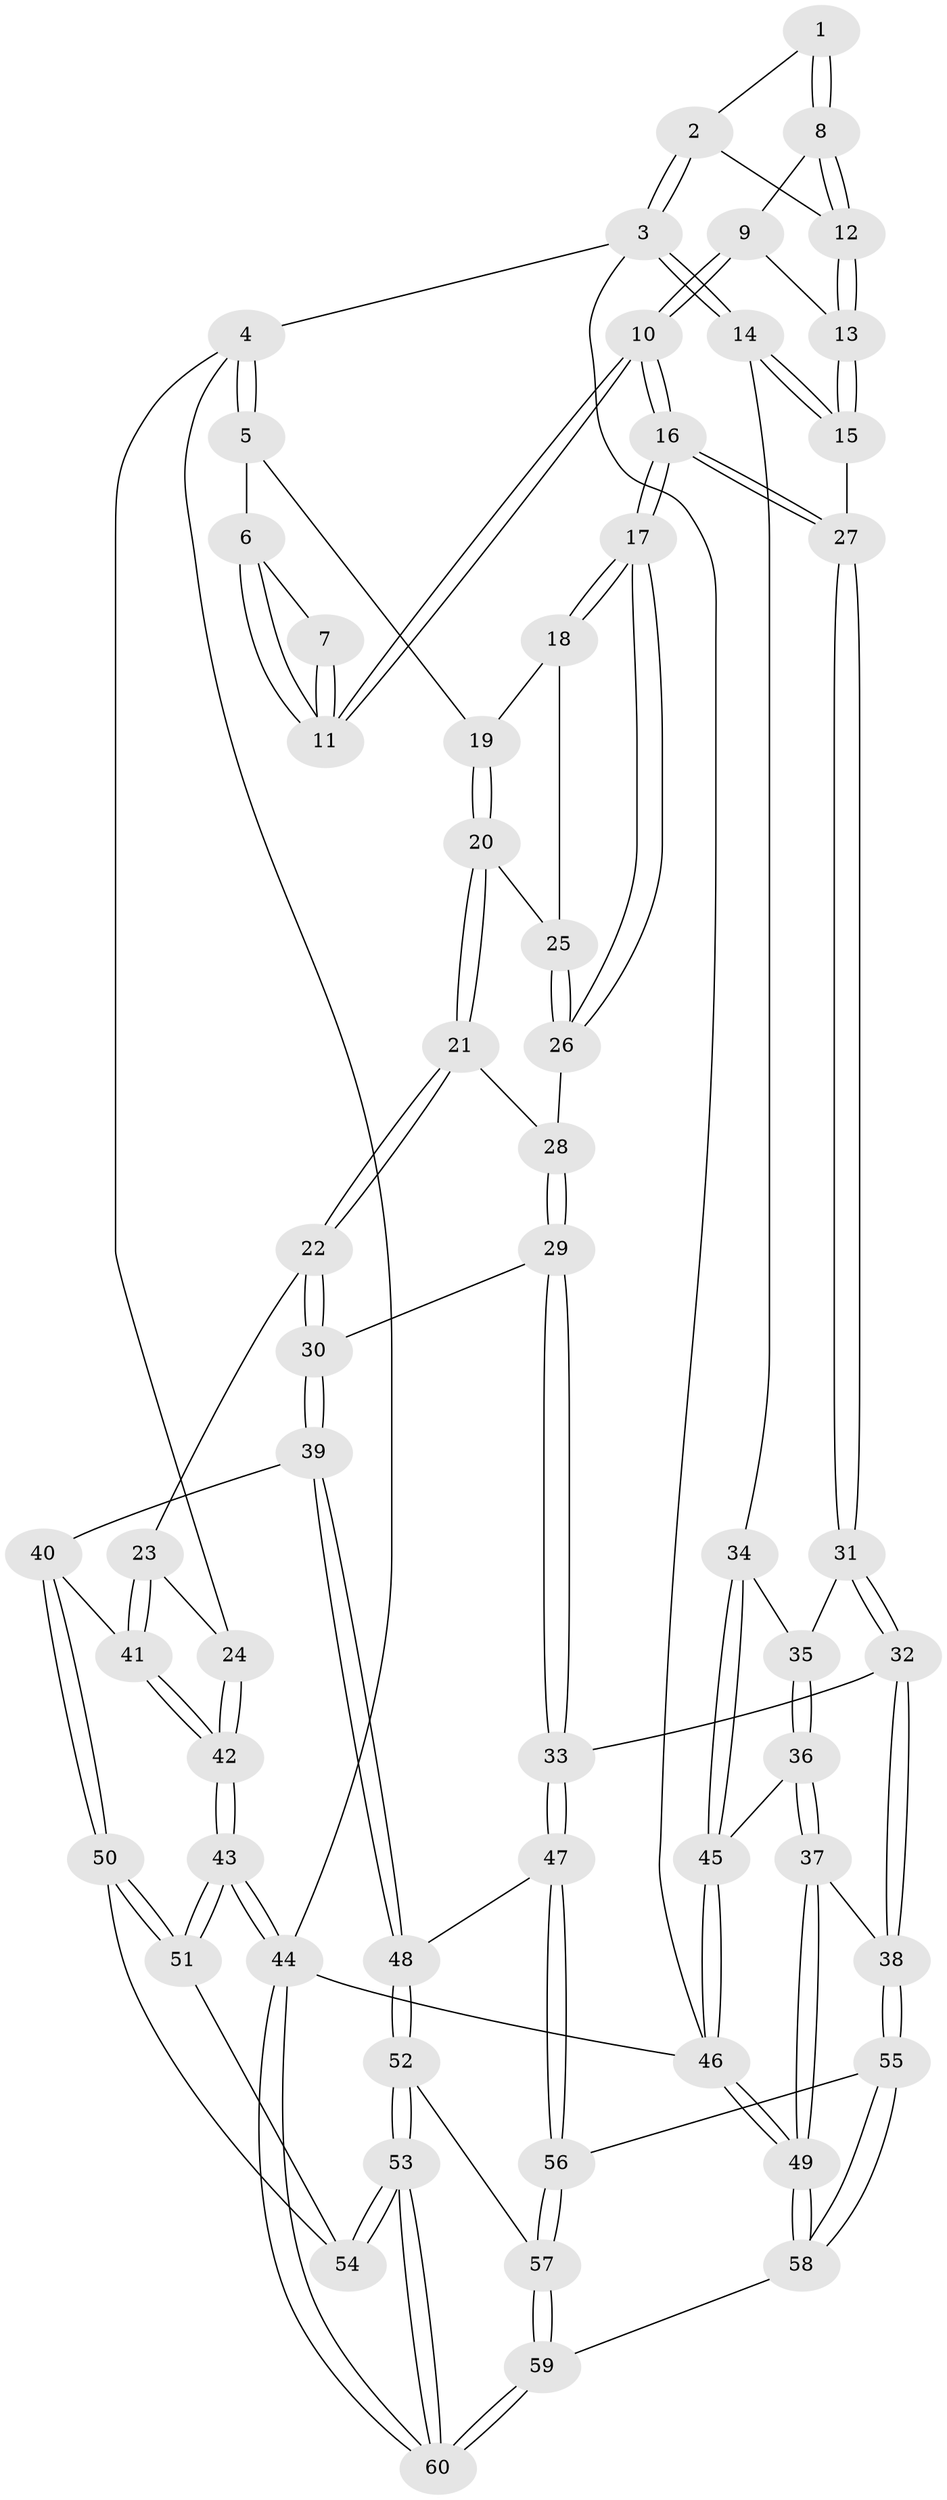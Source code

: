 // coarse degree distribution, {6: 0.125, 5: 0.3333333333333333, 2: 0.08333333333333333, 4: 0.2916666666666667, 3: 0.125, 7: 0.041666666666666664}
// Generated by graph-tools (version 1.1) at 2025/21/03/04/25 18:21:21]
// undirected, 60 vertices, 147 edges
graph export_dot {
graph [start="1"]
  node [color=gray90,style=filled];
  1 [pos="+0.7805764039812962+0"];
  2 [pos="+1+0"];
  3 [pos="+1+0"];
  4 [pos="+0+0"];
  5 [pos="+0.18444054679975078+0"];
  6 [pos="+0.21692400461033912+0"];
  7 [pos="+0.6870283291479065+0"];
  8 [pos="+0.7517542236457355+0.028195175707948057"];
  9 [pos="+0.7230838487261746+0.10799380643404868"];
  10 [pos="+0.5891963742516884+0.2403689264679275"];
  11 [pos="+0.5605586884285532+0.19684910204334496"];
  12 [pos="+0.9088277135831262+0.1353695990924288"];
  13 [pos="+0.9108127791346325+0.21564351407726562"];
  14 [pos="+1+0.37757674448405076"];
  15 [pos="+0.922551720870831+0.24449005687366498"];
  16 [pos="+0.5923006976776132+0.340617334268689"];
  17 [pos="+0.5681107543676112+0.34827895303724116"];
  18 [pos="+0.3314420805332532+0.22522377119813192"];
  19 [pos="+0.29389895529883414+0.18185873145999001"];
  20 [pos="+0.24708274739552652+0.33664294461748406"];
  21 [pos="+0.22656968120751744+0.36509928874289893"];
  22 [pos="+0.13863173614016266+0.4060746714452048"];
  23 [pos="+0+0.3264430523916132"];
  24 [pos="+0+0.2846033495982266"];
  25 [pos="+0.3275943956086687+0.30125709439209275"];
  26 [pos="+0.48425317633695036+0.3945593976166986"];
  27 [pos="+0.5957557004066005+0.34321235957027646"];
  28 [pos="+0.4685166842871953+0.40666623775086685"];
  29 [pos="+0.3635564459630513+0.5621992175148318"];
  30 [pos="+0.25588701350134174+0.5720979043149043"];
  31 [pos="+0.6017325223578904+0.352922766132686"];
  32 [pos="+0.6379733083054818+0.6969884454594624"];
  33 [pos="+0.49720566999184024+0.7312666489408989"];
  34 [pos="+1+0.4165446007738235"];
  35 [pos="+0.7940743906413117+0.45519515828388124"];
  36 [pos="+0.7996600825203691+0.6304790468442699"];
  37 [pos="+0.7086987196469122+0.7288344262552028"];
  38 [pos="+0.6962540158901891+0.7244475999544512"];
  39 [pos="+0.19317698233372668+0.6844078506549964"];
  40 [pos="+0.17565021049212934+0.6995750616559259"];
  41 [pos="+0.15373970119473473+0.6925116700988042"];
  42 [pos="+0+0.6333442991859539"];
  43 [pos="+0+0.8315204532433408"];
  44 [pos="+0+1"];
  45 [pos="+1+0.5370855699265255"];
  46 [pos="+1+1"];
  47 [pos="+0.4765660721352982+0.7607243565927486"];
  48 [pos="+0.3638178273165825+0.7705975360856908"];
  49 [pos="+1+1"];
  50 [pos="+0.17036729282066135+0.7481184241234592"];
  51 [pos="+0+0.8191157213028288"];
  52 [pos="+0.2244714834904791+0.9063289770595891"];
  53 [pos="+0.1974035693420612+0.910967944125955"];
  54 [pos="+0.1748395779290997+0.8375522847489326"];
  55 [pos="+0.5761278590916425+0.9210214380163778"];
  56 [pos="+0.47147333565136285+0.7994344879501631"];
  57 [pos="+0.41768062247934673+0.9313851652512931"];
  58 [pos="+0.6599723219511202+1"];
  59 [pos="+0.5189090764715875+1"];
  60 [pos="+0+1"];
  1 -- 2;
  1 -- 8;
  1 -- 8;
  2 -- 3;
  2 -- 3;
  2 -- 12;
  3 -- 4;
  3 -- 14;
  3 -- 14;
  3 -- 46;
  4 -- 5;
  4 -- 5;
  4 -- 24;
  4 -- 44;
  5 -- 6;
  5 -- 19;
  6 -- 7;
  6 -- 11;
  6 -- 11;
  7 -- 11;
  7 -- 11;
  8 -- 9;
  8 -- 12;
  8 -- 12;
  9 -- 10;
  9 -- 10;
  9 -- 13;
  10 -- 11;
  10 -- 11;
  10 -- 16;
  10 -- 16;
  12 -- 13;
  12 -- 13;
  13 -- 15;
  13 -- 15;
  14 -- 15;
  14 -- 15;
  14 -- 34;
  15 -- 27;
  16 -- 17;
  16 -- 17;
  16 -- 27;
  16 -- 27;
  17 -- 18;
  17 -- 18;
  17 -- 26;
  17 -- 26;
  18 -- 19;
  18 -- 25;
  19 -- 20;
  19 -- 20;
  20 -- 21;
  20 -- 21;
  20 -- 25;
  21 -- 22;
  21 -- 22;
  21 -- 28;
  22 -- 23;
  22 -- 30;
  22 -- 30;
  23 -- 24;
  23 -- 41;
  23 -- 41;
  24 -- 42;
  24 -- 42;
  25 -- 26;
  25 -- 26;
  26 -- 28;
  27 -- 31;
  27 -- 31;
  28 -- 29;
  28 -- 29;
  29 -- 30;
  29 -- 33;
  29 -- 33;
  30 -- 39;
  30 -- 39;
  31 -- 32;
  31 -- 32;
  31 -- 35;
  32 -- 33;
  32 -- 38;
  32 -- 38;
  33 -- 47;
  33 -- 47;
  34 -- 35;
  34 -- 45;
  34 -- 45;
  35 -- 36;
  35 -- 36;
  36 -- 37;
  36 -- 37;
  36 -- 45;
  37 -- 38;
  37 -- 49;
  37 -- 49;
  38 -- 55;
  38 -- 55;
  39 -- 40;
  39 -- 48;
  39 -- 48;
  40 -- 41;
  40 -- 50;
  40 -- 50;
  41 -- 42;
  41 -- 42;
  42 -- 43;
  42 -- 43;
  43 -- 44;
  43 -- 44;
  43 -- 51;
  43 -- 51;
  44 -- 60;
  44 -- 60;
  44 -- 46;
  45 -- 46;
  45 -- 46;
  46 -- 49;
  46 -- 49;
  47 -- 48;
  47 -- 56;
  47 -- 56;
  48 -- 52;
  48 -- 52;
  49 -- 58;
  49 -- 58;
  50 -- 51;
  50 -- 51;
  50 -- 54;
  51 -- 54;
  52 -- 53;
  52 -- 53;
  52 -- 57;
  53 -- 54;
  53 -- 54;
  53 -- 60;
  53 -- 60;
  55 -- 56;
  55 -- 58;
  55 -- 58;
  56 -- 57;
  56 -- 57;
  57 -- 59;
  57 -- 59;
  58 -- 59;
  59 -- 60;
  59 -- 60;
}
